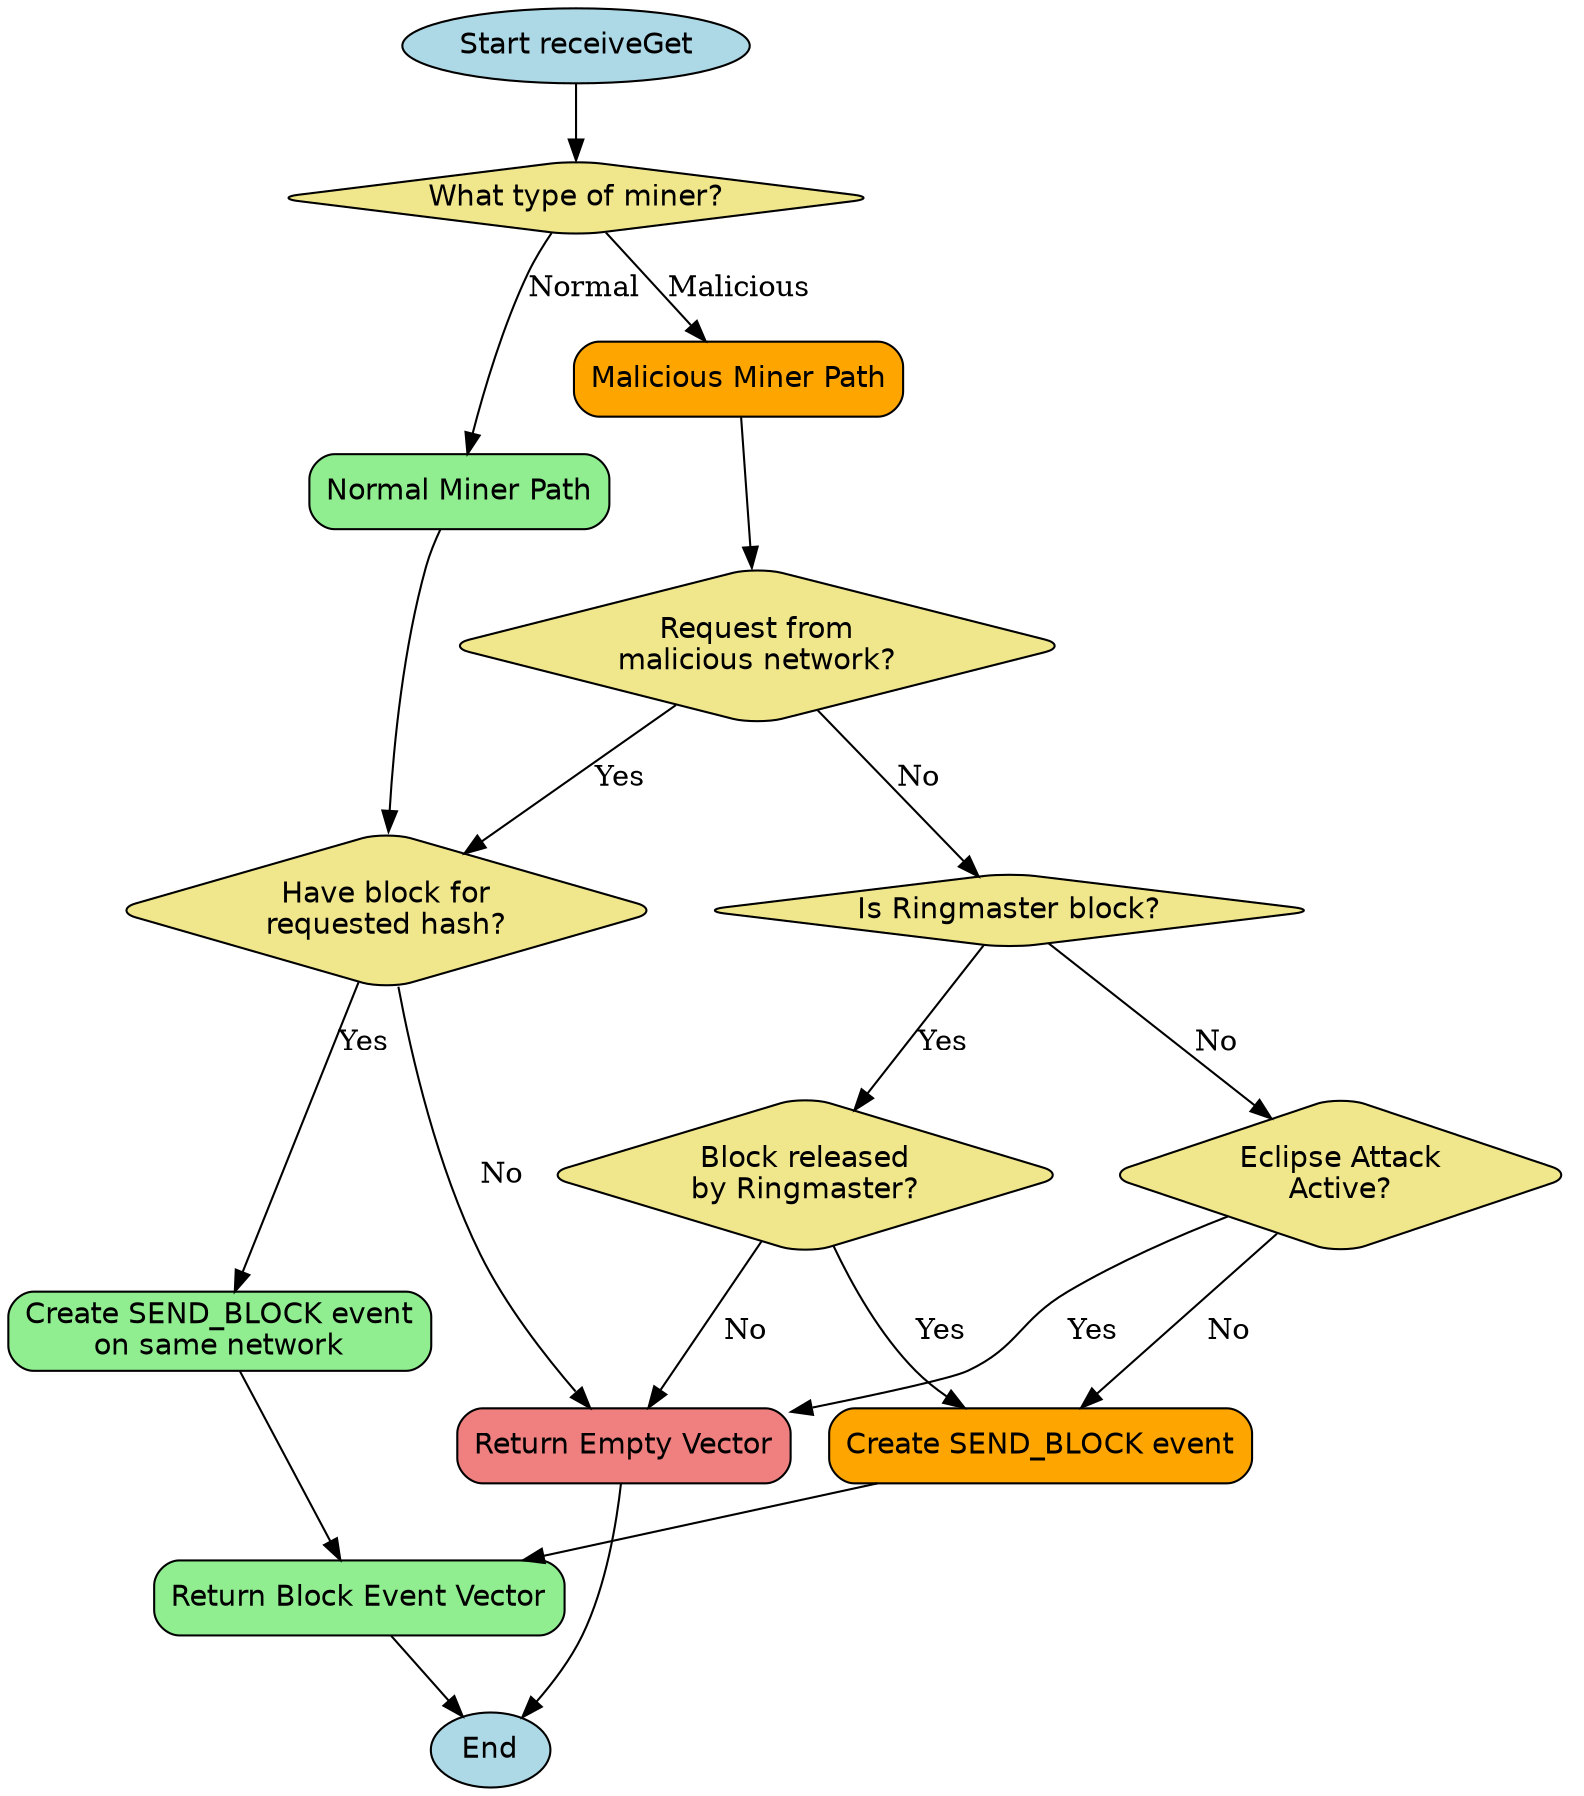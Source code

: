 digraph receiveGetFlow {
    rankdir=TB;
    
    // Node styles
    node [shape=box, style="filled,rounded", fontname="Helvetica"];
    start_node [label="Start receiveGet", shape=ellipse, fillcolor=lightblue];
    end_node [label="End", shape=ellipse, fillcolor=lightblue];
    
    // Initial check
    check_miner_type [
        label="What type of miner?",
        shape=diamond,
        fillcolor=khaki
    ];
    
    // Normal Miner Logic
    normal_miner [
        label="Normal Miner Path",
        shape=box,
        fillcolor=lightgreen
    ];
    
    check_has_block_normal [
        label="Have block for\nrequested hash?",
        shape=diamond,
        fillcolor=khaki
    ];
    
    create_block_event_normal [
        label="Create SEND_BLOCK event\non same network",
        shape=box,
        fillcolor=lightgreen
    ];
    
    // Malicious Miner Logic - Corrected Flow
    malicious_miner [
        label="Malicious Miner Path",
        shape=box,
        fillcolor=orange
    ];
    
    check_network_type [
        label="Request from\nmalicious network?",
        shape=diamond,
        fillcolor=khaki
    ];
    
    check_ringmaster_block [
        label="Is Ringmaster block?",
        shape=diamond,
        fillcolor=khaki
    ];
    
    check_released [
        label="Block released\nby Ringmaster?",
        shape=diamond,
        fillcolor=khaki
    ];
    
    check_eclipse_attack [
        label="Eclipse Attack\nActive?",
        shape=diamond,
        fillcolor=khaki
    ];
    
    create_block_event_malicious [
        label="Create SEND_BLOCK event",
        shape=box,
        fillcolor=orange
    ];
    
    return_empty [
        label="Return Empty Vector",
        shape=box,
        fillcolor=lightcoral
    ];
    
    return_block_event [
        label="Return Block Event Vector",
        shape=box,
        fillcolor=lightgreen
    ];

    // Connect everything
    start_node -> check_miner_type;
    
    // Normal Miner Path
    check_miner_type -> normal_miner [label="Normal"];
    normal_miner -> check_has_block_normal;
    check_has_block_normal -> return_empty [label="No"];
    check_has_block_normal -> create_block_event_normal [label="Yes"];
    create_block_event_normal -> return_block_event;
    
    // Malicious Miner Path - Corrected Flow
    check_miner_type -> malicious_miner [label="Malicious"];
    malicious_miner -> check_network_type;
    
    // If from malicious network
    check_network_type -> check_has_block_normal [label="Yes"];
    
    // If from normal network
    check_network_type -> check_ringmaster_block [label="No"];
    
    // Ringmaster block check
    check_ringmaster_block -> check_released [label="Yes"];
    check_ringmaster_block -> check_eclipse_attack [label="No"];
    
    // Released check
    check_released -> create_block_event_malicious [label="Yes"];
    check_released -> return_empty [label="No"];
    
    // Eclipse attack check
    check_eclipse_attack -> return_empty [label="Yes"];
    check_eclipse_attack -> create_block_event_malicious [label="No"];
    
    create_block_event_malicious -> return_block_event;
    
    // Final returns
    return_block_event -> end_node;
    return_empty -> end_node;
}